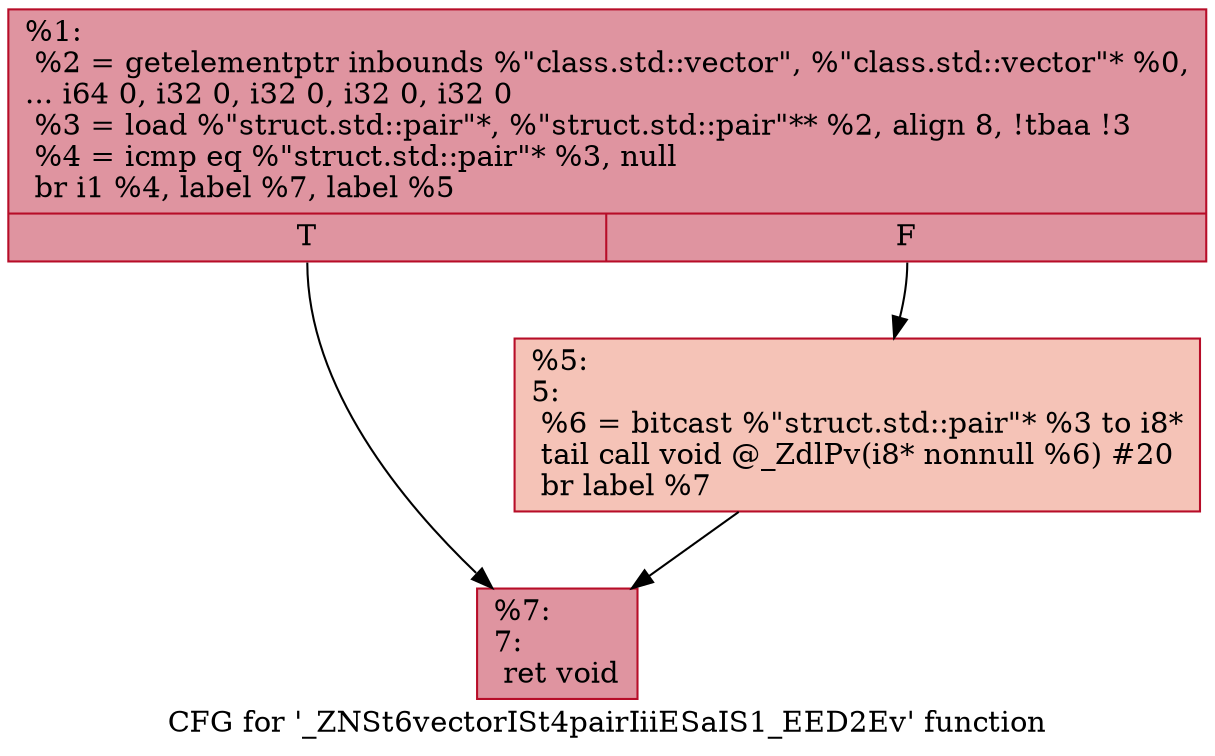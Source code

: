 digraph "CFG for '_ZNSt6vectorISt4pairIiiESaIS1_EED2Ev' function" {
	label="CFG for '_ZNSt6vectorISt4pairIiiESaIS1_EED2Ev' function";

	Node0x55cf4bb4ff10 [shape=record,color="#b70d28ff", style=filled, fillcolor="#b70d2870",label="{%1:\l  %2 = getelementptr inbounds %\"class.std::vector\", %\"class.std::vector\"* %0,\l... i64 0, i32 0, i32 0, i32 0, i32 0\l  %3 = load %\"struct.std::pair\"*, %\"struct.std::pair\"** %2, align 8, !tbaa !3\l  %4 = icmp eq %\"struct.std::pair\"* %3, null\l  br i1 %4, label %7, label %5\l|{<s0>T|<s1>F}}"];
	Node0x55cf4bb4ff10:s0 -> Node0x55cf4bb501b0;
	Node0x55cf4bb4ff10:s1 -> Node0x55cf4bb50240;
	Node0x55cf4bb50240 [shape=record,color="#b70d28ff", style=filled, fillcolor="#e8765c70",label="{%5:\l5:                                                \l  %6 = bitcast %\"struct.std::pair\"* %3 to i8*\l  tail call void @_ZdlPv(i8* nonnull %6) #20\l  br label %7\l}"];
	Node0x55cf4bb50240 -> Node0x55cf4bb501b0;
	Node0x55cf4bb501b0 [shape=record,color="#b70d28ff", style=filled, fillcolor="#b70d2870",label="{%7:\l7:                                                \l  ret void\l}"];
}
